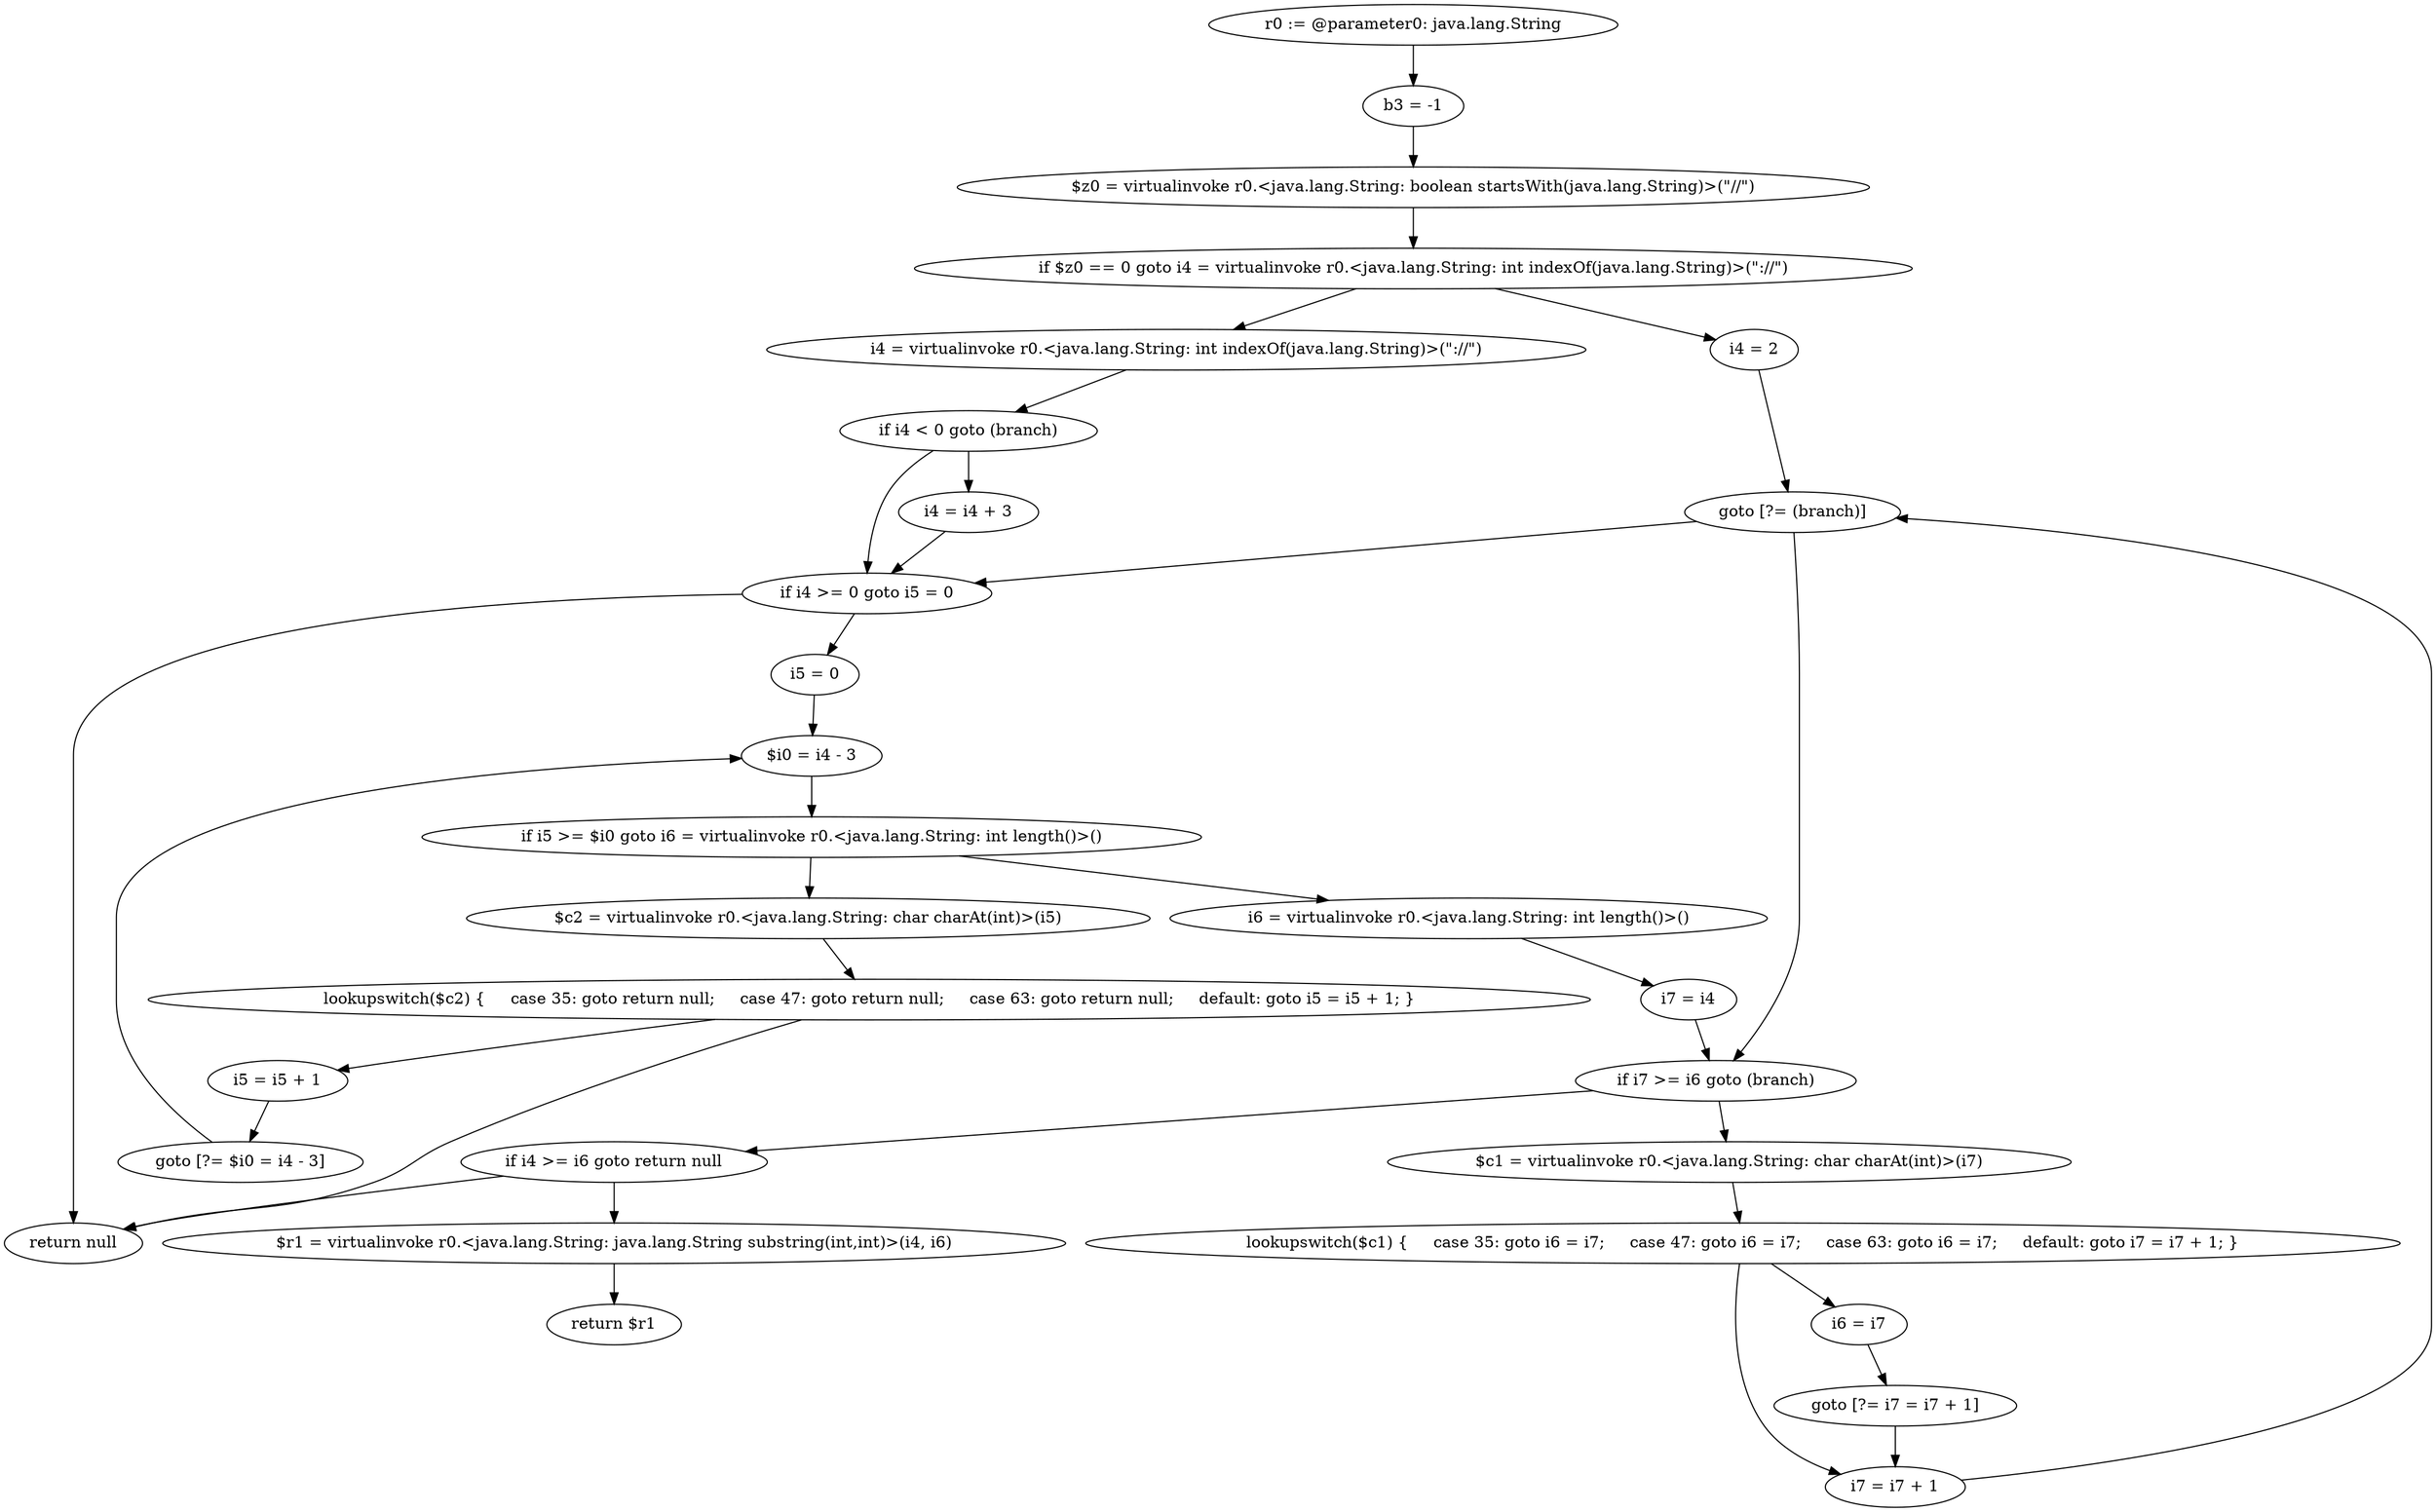 digraph "unitGraph" {
    "r0 := @parameter0: java.lang.String"
    "b3 = -1"
    "$z0 = virtualinvoke r0.<java.lang.String: boolean startsWith(java.lang.String)>(\"//\")"
    "if $z0 == 0 goto i4 = virtualinvoke r0.<java.lang.String: int indexOf(java.lang.String)>(\"://\")"
    "i4 = 2"
    "goto [?= (branch)]"
    "i4 = virtualinvoke r0.<java.lang.String: int indexOf(java.lang.String)>(\"://\")"
    "if i4 < 0 goto (branch)"
    "i4 = i4 + 3"
    "if i4 >= 0 goto i5 = 0"
    "return null"
    "i5 = 0"
    "$i0 = i4 - 3"
    "if i5 >= $i0 goto i6 = virtualinvoke r0.<java.lang.String: int length()>()"
    "$c2 = virtualinvoke r0.<java.lang.String: char charAt(int)>(i5)"
    "lookupswitch($c2) {     case 35: goto return null;     case 47: goto return null;     case 63: goto return null;     default: goto i5 = i5 + 1; }"
    "i5 = i5 + 1"
    "goto [?= $i0 = i4 - 3]"
    "i6 = virtualinvoke r0.<java.lang.String: int length()>()"
    "i7 = i4"
    "if i7 >= i6 goto (branch)"
    "$c1 = virtualinvoke r0.<java.lang.String: char charAt(int)>(i7)"
    "lookupswitch($c1) {     case 35: goto i6 = i7;     case 47: goto i6 = i7;     case 63: goto i6 = i7;     default: goto i7 = i7 + 1; }"
    "i6 = i7"
    "goto [?= i7 = i7 + 1]"
    "i7 = i7 + 1"
    "if i4 >= i6 goto return null"
    "$r1 = virtualinvoke r0.<java.lang.String: java.lang.String substring(int,int)>(i4, i6)"
    "return $r1"
    "r0 := @parameter0: java.lang.String"->"b3 = -1";
    "b3 = -1"->"$z0 = virtualinvoke r0.<java.lang.String: boolean startsWith(java.lang.String)>(\"//\")";
    "$z0 = virtualinvoke r0.<java.lang.String: boolean startsWith(java.lang.String)>(\"//\")"->"if $z0 == 0 goto i4 = virtualinvoke r0.<java.lang.String: int indexOf(java.lang.String)>(\"://\")";
    "if $z0 == 0 goto i4 = virtualinvoke r0.<java.lang.String: int indexOf(java.lang.String)>(\"://\")"->"i4 = 2";
    "if $z0 == 0 goto i4 = virtualinvoke r0.<java.lang.String: int indexOf(java.lang.String)>(\"://\")"->"i4 = virtualinvoke r0.<java.lang.String: int indexOf(java.lang.String)>(\"://\")";
    "i4 = 2"->"goto [?= (branch)]";
    "goto [?= (branch)]"->"if i4 >= 0 goto i5 = 0";
    "i4 = virtualinvoke r0.<java.lang.String: int indexOf(java.lang.String)>(\"://\")"->"if i4 < 0 goto (branch)";
    "if i4 < 0 goto (branch)"->"i4 = i4 + 3";
    "if i4 < 0 goto (branch)"->"if i4 >= 0 goto i5 = 0";
    "i4 = i4 + 3"->"if i4 >= 0 goto i5 = 0";
    "if i4 >= 0 goto i5 = 0"->"return null";
    "if i4 >= 0 goto i5 = 0"->"i5 = 0";
    "i5 = 0"->"$i0 = i4 - 3";
    "$i0 = i4 - 3"->"if i5 >= $i0 goto i6 = virtualinvoke r0.<java.lang.String: int length()>()";
    "if i5 >= $i0 goto i6 = virtualinvoke r0.<java.lang.String: int length()>()"->"$c2 = virtualinvoke r0.<java.lang.String: char charAt(int)>(i5)";
    "if i5 >= $i0 goto i6 = virtualinvoke r0.<java.lang.String: int length()>()"->"i6 = virtualinvoke r0.<java.lang.String: int length()>()";
    "$c2 = virtualinvoke r0.<java.lang.String: char charAt(int)>(i5)"->"lookupswitch($c2) {     case 35: goto return null;     case 47: goto return null;     case 63: goto return null;     default: goto i5 = i5 + 1; }";
    "lookupswitch($c2) {     case 35: goto return null;     case 47: goto return null;     case 63: goto return null;     default: goto i5 = i5 + 1; }"->"return null";
    "lookupswitch($c2) {     case 35: goto return null;     case 47: goto return null;     case 63: goto return null;     default: goto i5 = i5 + 1; }"->"i5 = i5 + 1";
    "i5 = i5 + 1"->"goto [?= $i0 = i4 - 3]";
    "goto [?= $i0 = i4 - 3]"->"$i0 = i4 - 3";
    "i6 = virtualinvoke r0.<java.lang.String: int length()>()"->"i7 = i4";
    "i7 = i4"->"if i7 >= i6 goto (branch)";
    "if i7 >= i6 goto (branch)"->"$c1 = virtualinvoke r0.<java.lang.String: char charAt(int)>(i7)";
    "if i7 >= i6 goto (branch)"->"if i4 >= i6 goto return null";
    "$c1 = virtualinvoke r0.<java.lang.String: char charAt(int)>(i7)"->"lookupswitch($c1) {     case 35: goto i6 = i7;     case 47: goto i6 = i7;     case 63: goto i6 = i7;     default: goto i7 = i7 + 1; }";
    "lookupswitch($c1) {     case 35: goto i6 = i7;     case 47: goto i6 = i7;     case 63: goto i6 = i7;     default: goto i7 = i7 + 1; }"->"i6 = i7";
    "lookupswitch($c1) {     case 35: goto i6 = i7;     case 47: goto i6 = i7;     case 63: goto i6 = i7;     default: goto i7 = i7 + 1; }"->"i7 = i7 + 1";
    "i6 = i7"->"goto [?= i7 = i7 + 1]";
    "goto [?= i7 = i7 + 1]"->"i7 = i7 + 1";
    "i7 = i7 + 1"->"goto [?= (branch)]";
    "goto [?= (branch)]"->"if i7 >= i6 goto (branch)";
    "if i4 >= i6 goto return null"->"$r1 = virtualinvoke r0.<java.lang.String: java.lang.String substring(int,int)>(i4, i6)";
    "if i4 >= i6 goto return null"->"return null";
    "$r1 = virtualinvoke r0.<java.lang.String: java.lang.String substring(int,int)>(i4, i6)"->"return $r1";
}
